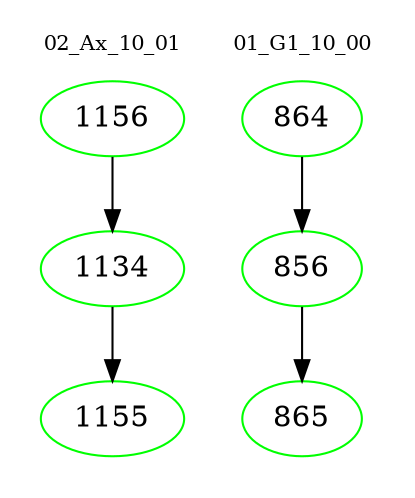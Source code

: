 digraph{
subgraph cluster_0 {
color = white
label = "02_Ax_10_01";
fontsize=10;
T0_1156 [label="1156", color="green"]
T0_1156 -> T0_1134 [color="black"]
T0_1134 [label="1134", color="green"]
T0_1134 -> T0_1155 [color="black"]
T0_1155 [label="1155", color="green"]
}
subgraph cluster_1 {
color = white
label = "01_G1_10_00";
fontsize=10;
T1_864 [label="864", color="green"]
T1_864 -> T1_856 [color="black"]
T1_856 [label="856", color="green"]
T1_856 -> T1_865 [color="black"]
T1_865 [label="865", color="green"]
}
}
